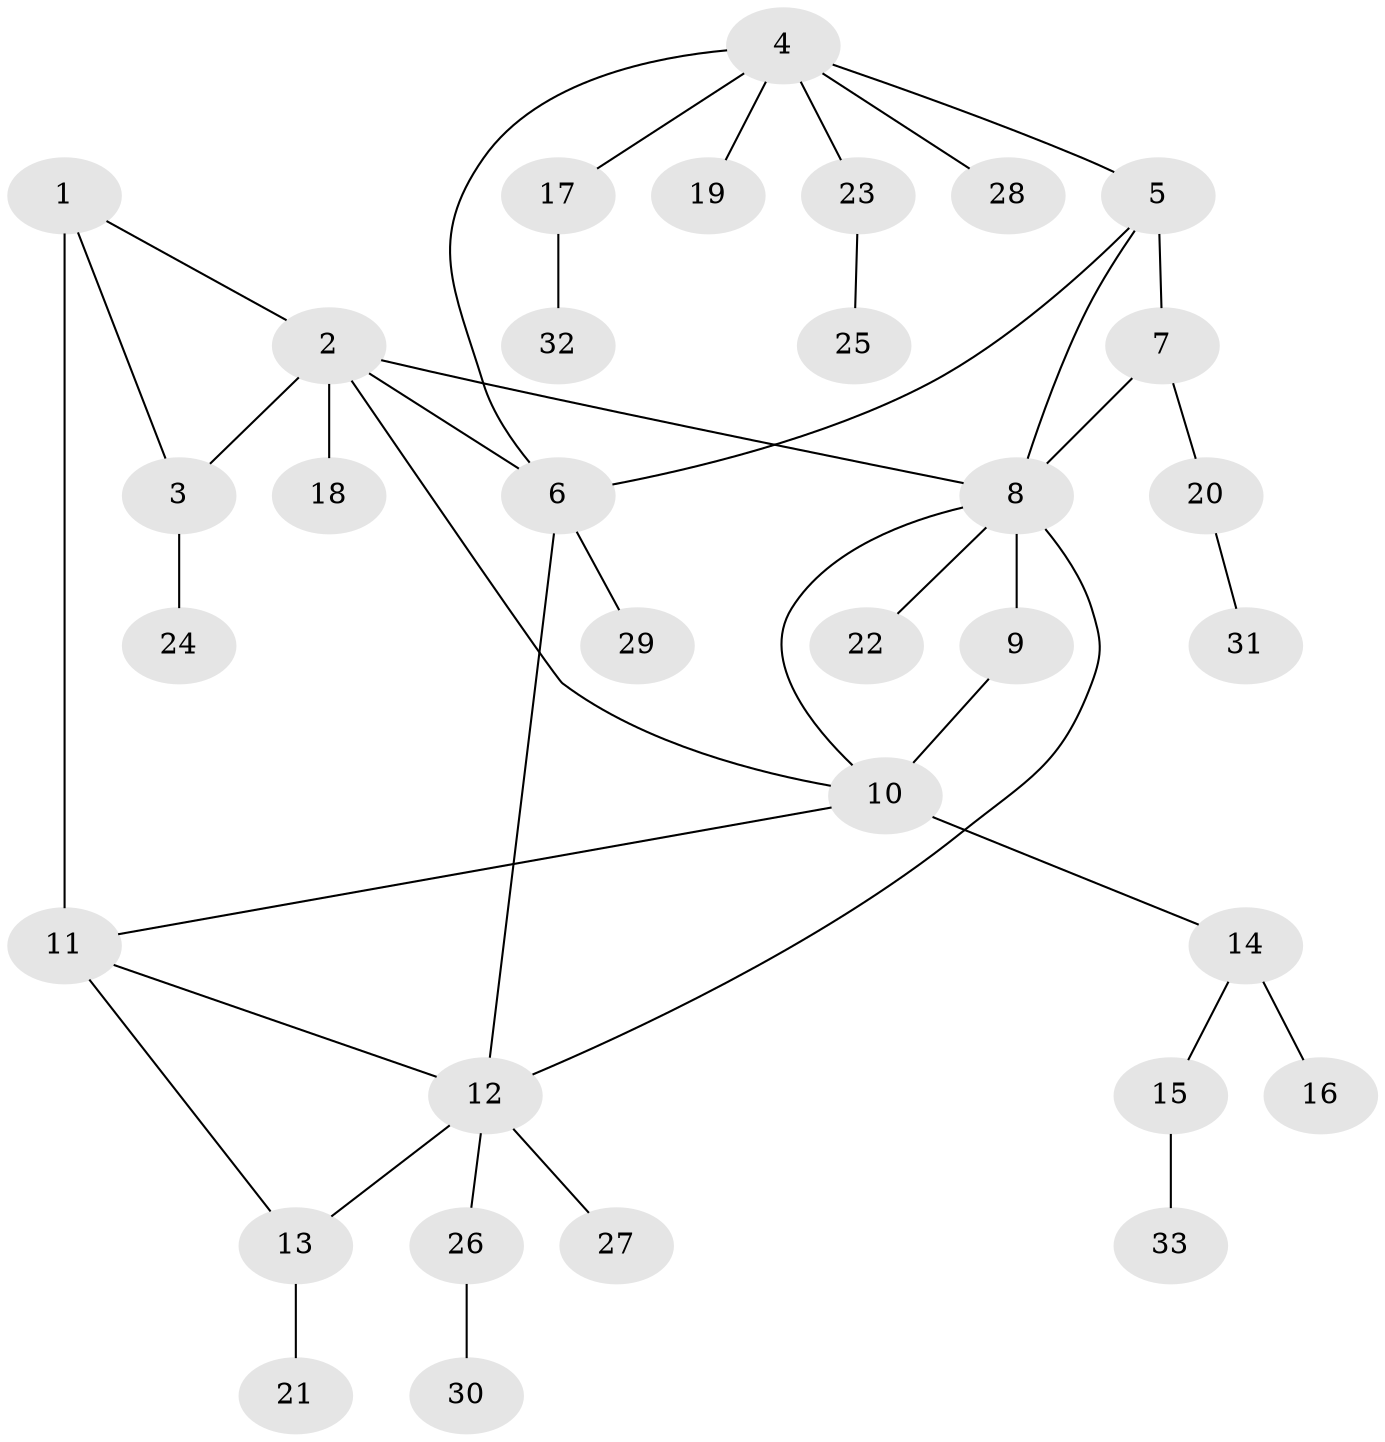 // original degree distribution, {3: 0.12307692307692308, 14: 0.015384615384615385, 4: 0.09230769230769231, 7: 0.06153846153846154, 6: 0.015384615384615385, 2: 0.09230769230769231, 8: 0.015384615384615385, 1: 0.5846153846153846}
// Generated by graph-tools (version 1.1) at 2025/37/03/09/25 02:37:40]
// undirected, 33 vertices, 42 edges
graph export_dot {
graph [start="1"]
  node [color=gray90,style=filled];
  1;
  2;
  3;
  4;
  5;
  6;
  7;
  8;
  9;
  10;
  11;
  12;
  13;
  14;
  15;
  16;
  17;
  18;
  19;
  20;
  21;
  22;
  23;
  24;
  25;
  26;
  27;
  28;
  29;
  30;
  31;
  32;
  33;
  1 -- 2 [weight=2.0];
  1 -- 3 [weight=1.0];
  1 -- 11 [weight=4.0];
  2 -- 3 [weight=1.0];
  2 -- 6 [weight=1.0];
  2 -- 8 [weight=1.0];
  2 -- 10 [weight=1.0];
  2 -- 18 [weight=7.0];
  3 -- 24 [weight=1.0];
  4 -- 5 [weight=1.0];
  4 -- 6 [weight=1.0];
  4 -- 17 [weight=1.0];
  4 -- 19 [weight=1.0];
  4 -- 23 [weight=1.0];
  4 -- 28 [weight=1.0];
  5 -- 6 [weight=1.0];
  5 -- 7 [weight=1.0];
  5 -- 8 [weight=3.0];
  6 -- 12 [weight=1.0];
  6 -- 29 [weight=1.0];
  7 -- 8 [weight=1.0];
  7 -- 20 [weight=1.0];
  8 -- 9 [weight=2.0];
  8 -- 10 [weight=1.0];
  8 -- 12 [weight=1.0];
  8 -- 22 [weight=2.0];
  9 -- 10 [weight=1.0];
  10 -- 11 [weight=1.0];
  10 -- 14 [weight=2.0];
  11 -- 12 [weight=1.0];
  11 -- 13 [weight=1.0];
  12 -- 13 [weight=1.0];
  12 -- 26 [weight=1.0];
  12 -- 27 [weight=1.0];
  13 -- 21 [weight=1.0];
  14 -- 15 [weight=1.0];
  14 -- 16 [weight=1.0];
  15 -- 33 [weight=1.0];
  17 -- 32 [weight=1.0];
  20 -- 31 [weight=1.0];
  23 -- 25 [weight=1.0];
  26 -- 30 [weight=1.0];
}
